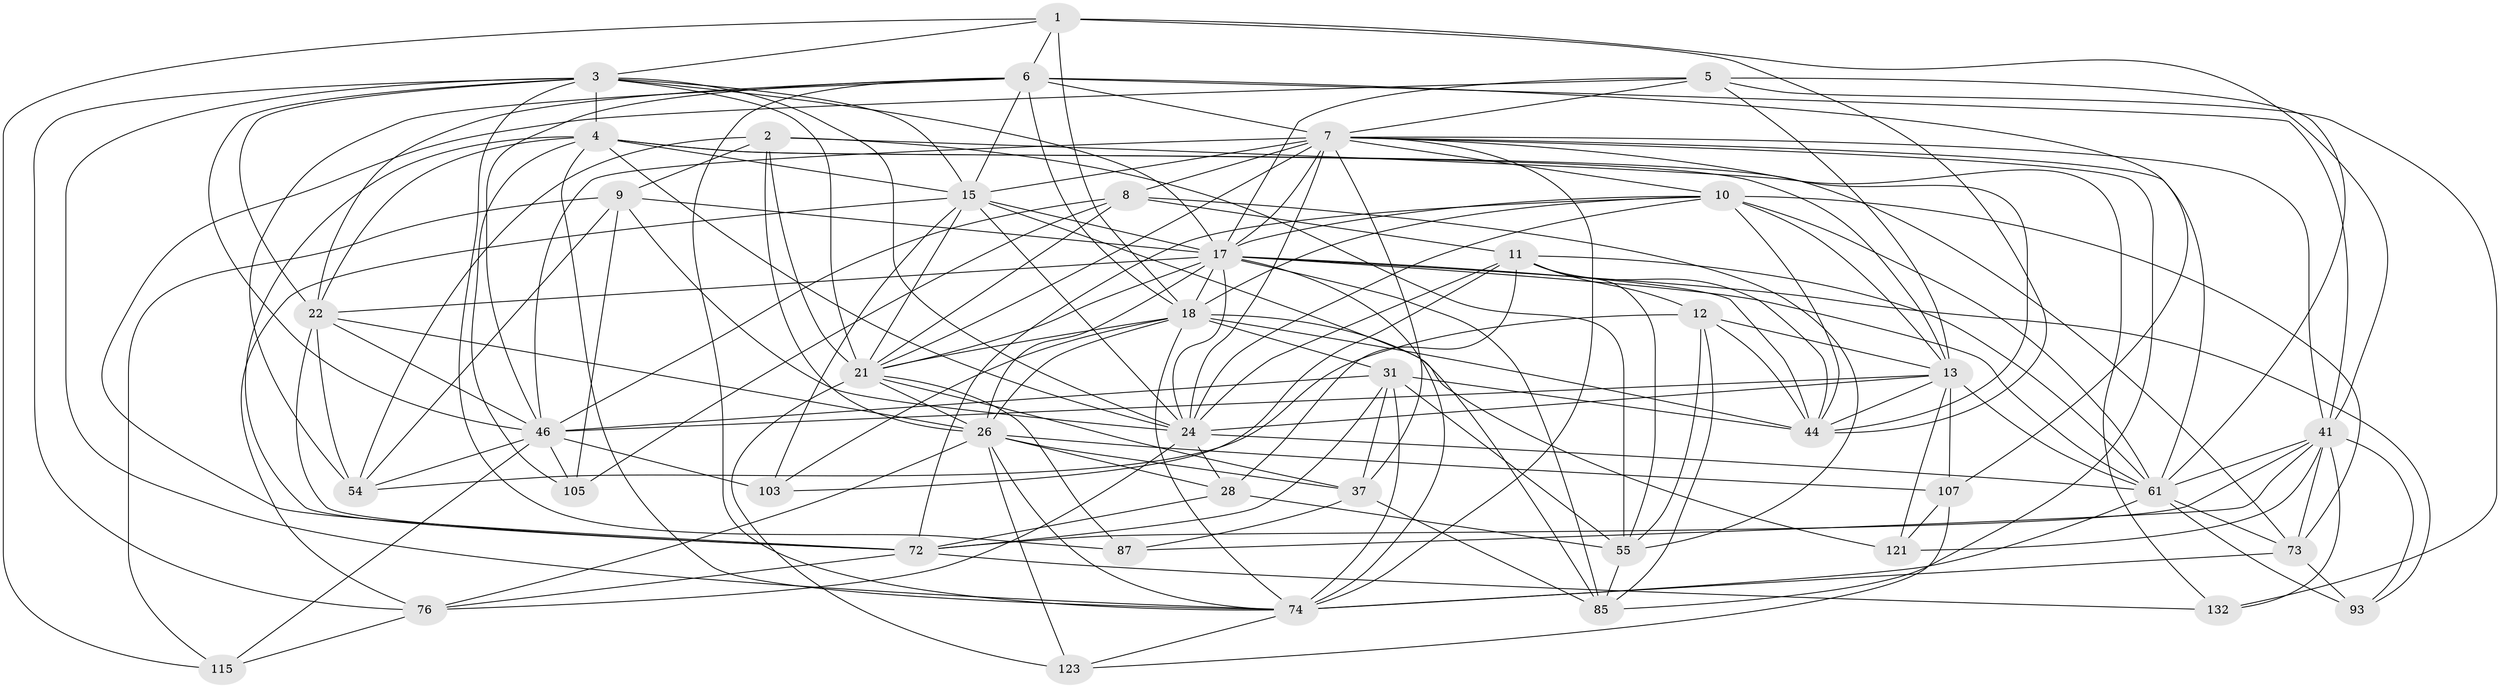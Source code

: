 // original degree distribution, {4: 1.0}
// Generated by graph-tools (version 1.1) at 2025/20/03/04/25 18:20:45]
// undirected, 43 vertices, 167 edges
graph export_dot {
graph [start="1"]
  node [color=gray90,style=filled];
  1 [super="+16"];
  2 [super="+38"];
  3 [super="+36"];
  4 [super="+96+39+81"];
  5 [super="+112"];
  6 [super="+144+78+126+84"];
  7 [super="+40+56+43"];
  8 [super="+66"];
  9 [super="+14"];
  10 [super="+113+35"];
  11 [super="+92+23"];
  12 [super="+111"];
  13 [super="+34+94"];
  15 [super="+106+90+141"];
  17 [super="+25+49+47"];
  18 [super="+30+19+20"];
  21 [super="+33+53+114"];
  22 [super="+120+42"];
  24 [super="+32+122+27"];
  26 [super="+109+52"];
  28 [super="+45"];
  31 [super="+83+57"];
  37 [super="+59+104"];
  41 [super="+48+129"];
  44 [super="+67+62+117"];
  46 [super="+58+71+125"];
  54 [super="+138"];
  55 [super="+70+95"];
  61 [super="+127+134"];
  72 [super="+102+88+98"];
  73 [super="+79"];
  74 [super="+133+131+110"];
  76 [super="+82"];
  85 [super="+89"];
  87;
  93;
  103 [super="+119"];
  105;
  107 [super="+118"];
  115;
  121;
  123;
  132;
  1 -- 115;
  1 -- 3;
  1 -- 41;
  1 -- 6;
  1 -- 18;
  1 -- 44;
  2 -- 9;
  2 -- 132;
  2 -- 26;
  2 -- 55;
  2 -- 54;
  2 -- 21;
  3 -- 74;
  3 -- 76;
  3 -- 15;
  3 -- 87;
  3 -- 24;
  3 -- 21;
  3 -- 22;
  3 -- 46;
  3 -- 17;
  3 -- 4 [weight=2];
  4 -- 72;
  4 -- 24;
  4 -- 73;
  4 -- 22;
  4 -- 105;
  4 -- 74;
  4 -- 13;
  4 -- 15;
  5 -- 13;
  5 -- 72;
  5 -- 132;
  5 -- 7;
  5 -- 17;
  5 -- 61;
  6 -- 107;
  6 -- 7 [weight=2];
  6 -- 15;
  6 -- 18;
  6 -- 41 [weight=2];
  6 -- 22;
  6 -- 54;
  6 -- 46;
  6 -- 74;
  7 -- 24 [weight=2];
  7 -- 44;
  7 -- 21;
  7 -- 10;
  7 -- 61 [weight=2];
  7 -- 8;
  7 -- 41;
  7 -- 15 [weight=2];
  7 -- 37;
  7 -- 74;
  7 -- 46;
  7 -- 17 [weight=2];
  7 -- 85;
  8 -- 55;
  8 -- 46;
  8 -- 21;
  8 -- 105;
  8 -- 11;
  9 -- 115;
  9 -- 105;
  9 -- 54;
  9 -- 17;
  9 -- 24;
  10 -- 18;
  10 -- 72;
  10 -- 73;
  10 -- 17;
  10 -- 13;
  10 -- 61;
  10 -- 44 [weight=2];
  10 -- 24;
  11 -- 103;
  11 -- 55;
  11 -- 61;
  11 -- 28;
  11 -- 12;
  11 -- 44;
  11 -- 24;
  12 -- 85;
  12 -- 13;
  12 -- 54;
  12 -- 55;
  12 -- 44;
  13 -- 107;
  13 -- 46;
  13 -- 61;
  13 -- 24;
  13 -- 121;
  13 -- 44;
  15 -- 24;
  15 -- 21;
  15 -- 103 [weight=2];
  15 -- 76;
  15 -- 17;
  15 -- 85;
  17 -- 93;
  17 -- 61;
  17 -- 26;
  17 -- 85;
  17 -- 21 [weight=2];
  17 -- 22;
  17 -- 74;
  17 -- 44;
  17 -- 24;
  17 -- 18;
  18 -- 21;
  18 -- 121;
  18 -- 44 [weight=2];
  18 -- 74;
  18 -- 103;
  18 -- 26;
  18 -- 31;
  21 -- 123;
  21 -- 87;
  21 -- 37 [weight=3];
  21 -- 26;
  22 -- 26;
  22 -- 72;
  22 -- 54;
  22 -- 46;
  24 -- 61 [weight=2];
  24 -- 76;
  24 -- 28;
  26 -- 76;
  26 -- 28;
  26 -- 37;
  26 -- 107 [weight=2];
  26 -- 123;
  26 -- 74;
  28 -- 55 [weight=2];
  28 -- 72;
  31 -- 37;
  31 -- 72;
  31 -- 44 [weight=2];
  31 -- 46;
  31 -- 74;
  31 -- 55;
  37 -- 87;
  37 -- 85;
  41 -- 73;
  41 -- 132;
  41 -- 93;
  41 -- 61;
  41 -- 121;
  41 -- 87;
  41 -- 72 [weight=2];
  46 -- 105;
  46 -- 115;
  46 -- 103 [weight=2];
  46 -- 54;
  55 -- 85;
  61 -- 74 [weight=2];
  61 -- 73;
  61 -- 93;
  72 -- 76;
  72 -- 132;
  73 -- 74;
  73 -- 93;
  74 -- 123;
  76 -- 115;
  107 -- 123;
  107 -- 121;
}
